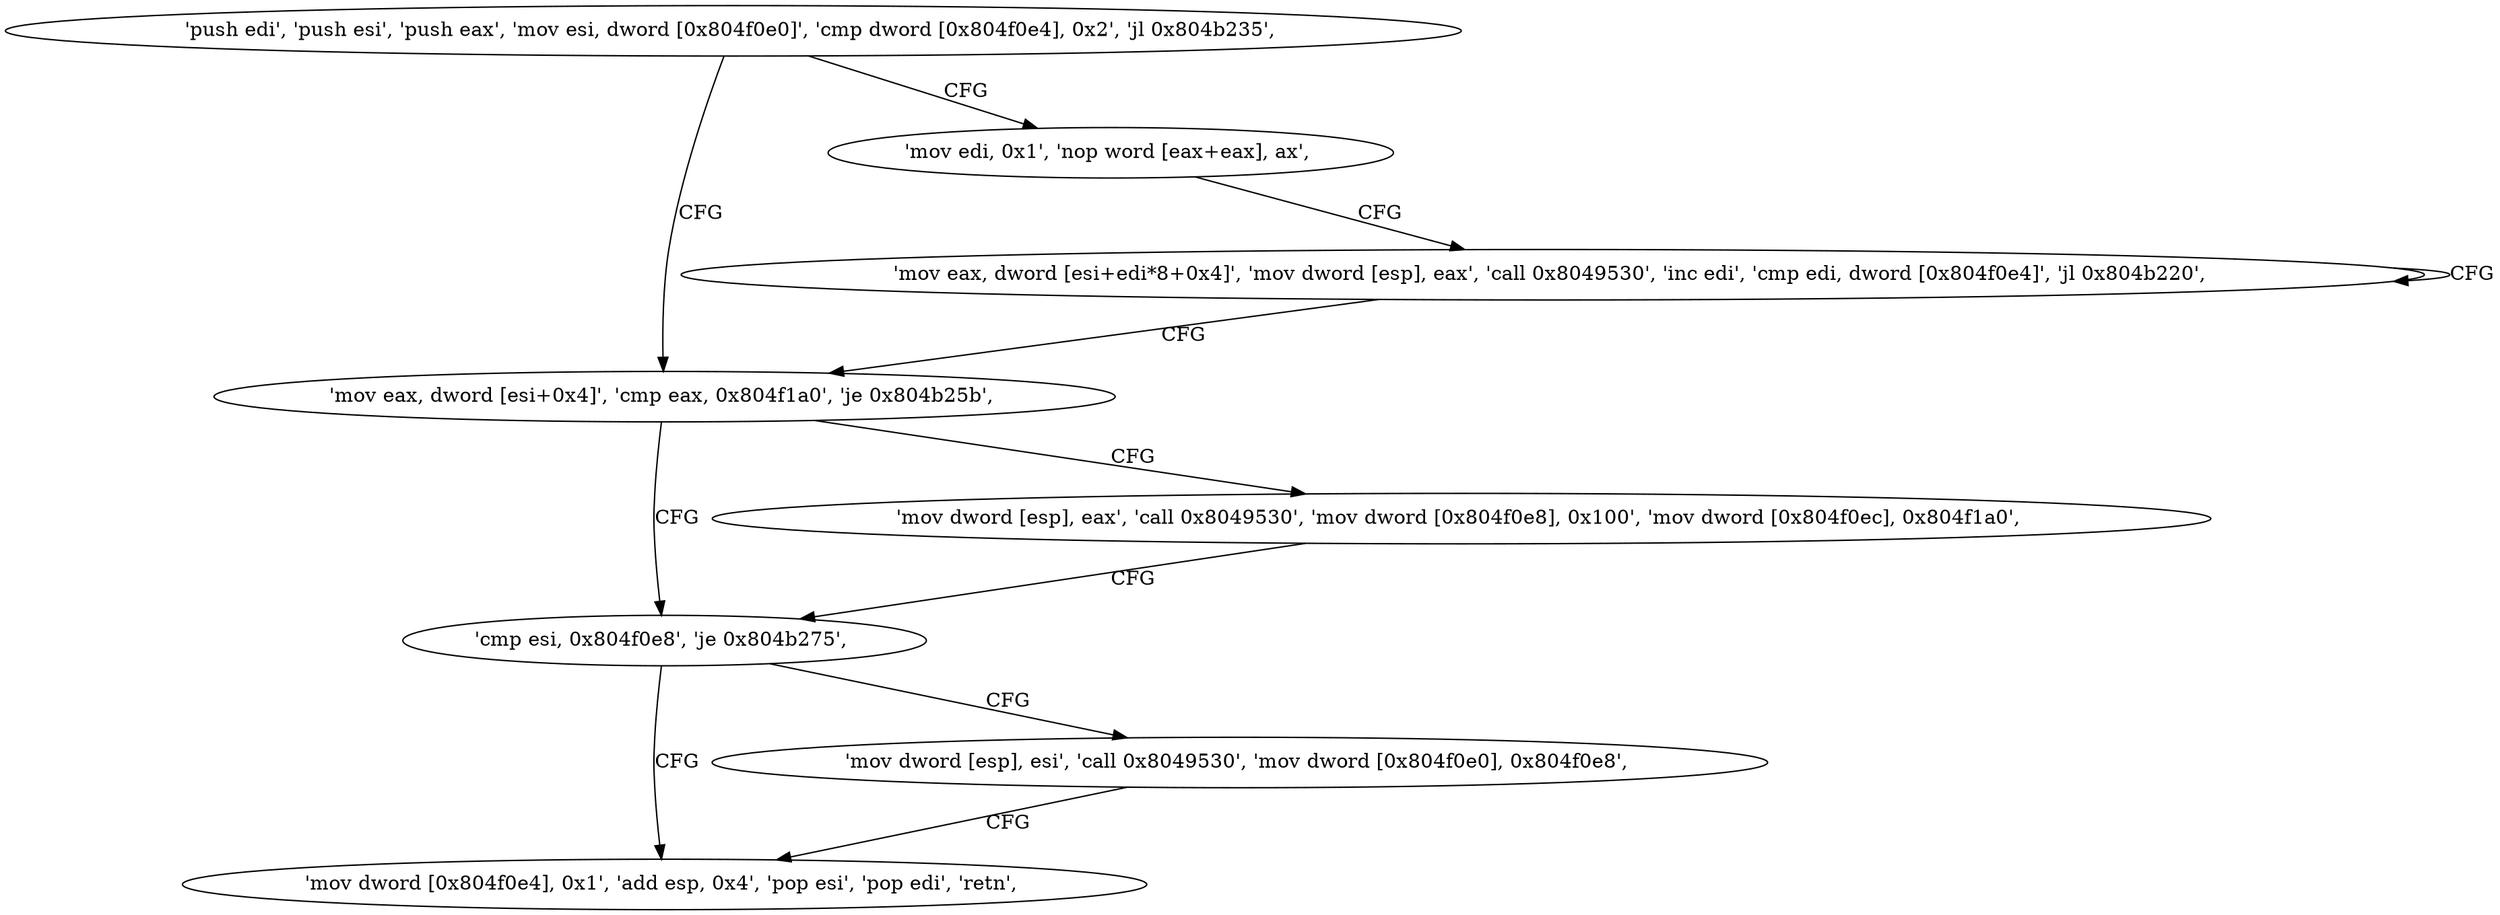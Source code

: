 digraph "func" {
"134525440" [label = "'push edi', 'push esi', 'push eax', 'mov esi, dword [0x804f0e0]', 'cmp dword [0x804f0e4], 0x2', 'jl 0x804b235', " ]
"134525493" [label = "'mov eax, dword [esi+0x4]', 'cmp eax, 0x804f1a0', 'je 0x804b25b', " ]
"134525458" [label = "'mov edi, 0x1', 'nop word [eax+eax], ax', " ]
"134525531" [label = "'cmp esi, 0x804f0e8', 'je 0x804b275', " ]
"134525503" [label = "'mov dword [esp], eax', 'call 0x8049530', 'mov dword [0x804f0e8], 0x100', 'mov dword [0x804f0ec], 0x804f1a0', " ]
"134525472" [label = "'mov eax, dword [esi+edi*8+0x4]', 'mov dword [esp], eax', 'call 0x8049530', 'inc edi', 'cmp edi, dword [0x804f0e4]', 'jl 0x804b220', " ]
"134525557" [label = "'mov dword [0x804f0e4], 0x1', 'add esp, 0x4', 'pop esi', 'pop edi', 'retn', " ]
"134525539" [label = "'mov dword [esp], esi', 'call 0x8049530', 'mov dword [0x804f0e0], 0x804f0e8', " ]
"134525440" -> "134525493" [ label = "CFG" ]
"134525440" -> "134525458" [ label = "CFG" ]
"134525493" -> "134525531" [ label = "CFG" ]
"134525493" -> "134525503" [ label = "CFG" ]
"134525458" -> "134525472" [ label = "CFG" ]
"134525531" -> "134525557" [ label = "CFG" ]
"134525531" -> "134525539" [ label = "CFG" ]
"134525503" -> "134525531" [ label = "CFG" ]
"134525472" -> "134525472" [ label = "CFG" ]
"134525472" -> "134525493" [ label = "CFG" ]
"134525539" -> "134525557" [ label = "CFG" ]
}
